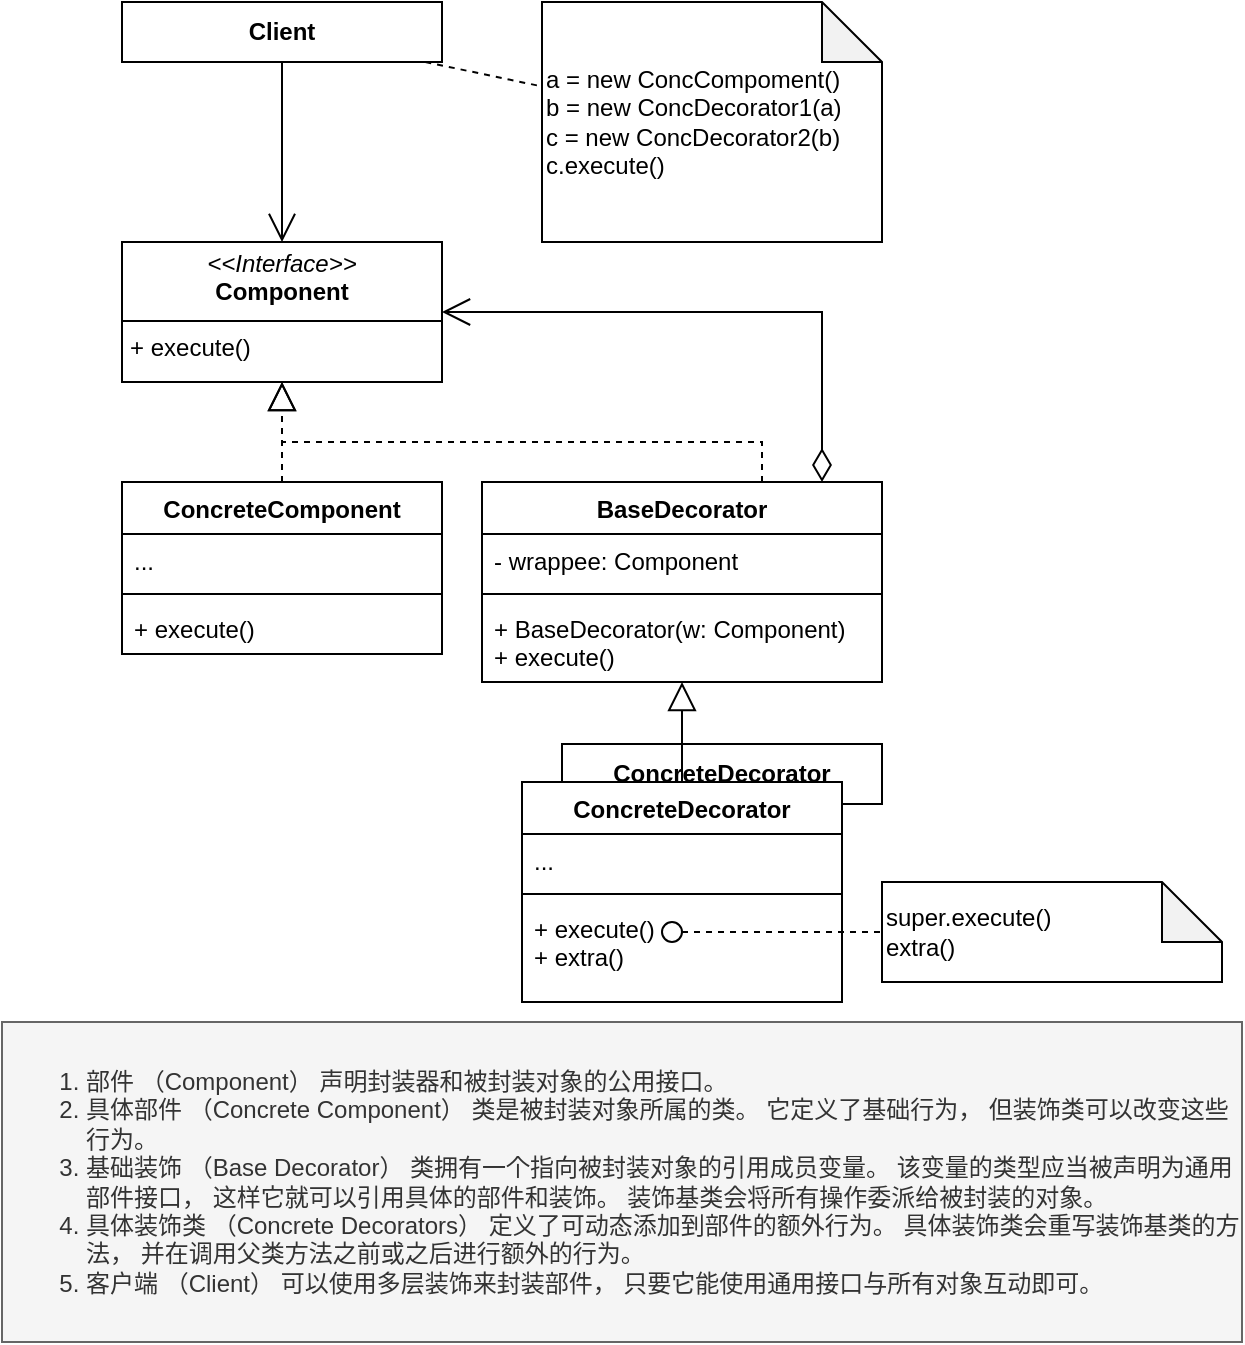<mxfile version="24.8.0">
  <diagram name="第 1 页" id="S5pGlmbsO3CV7hcOUFXd">
    <mxGraphModel dx="1097" dy="724" grid="1" gridSize="10" guides="1" tooltips="1" connect="1" arrows="1" fold="1" page="1" pageScale="1" pageWidth="850" pageHeight="1100" math="0" shadow="0">
      <root>
        <mxCell id="0" />
        <mxCell id="1" parent="0" />
        <mxCell id="2rkfp9FEgAKgRCf9g2w9-30" value="ConcreteDecorator" style="html=1;whiteSpace=wrap;fontStyle=1" vertex="1" parent="1">
          <mxGeometry x="300" y="411" width="160" height="30" as="geometry" />
        </mxCell>
        <mxCell id="2rkfp9FEgAKgRCf9g2w9-1" value="&lt;p style=&quot;margin:0px;margin-top:4px;text-align:center;&quot;&gt;&lt;i&gt;&amp;lt;&amp;lt;Interface&amp;gt;&amp;gt;&lt;/i&gt;&lt;br&gt;&lt;b&gt;Component&lt;/b&gt;&lt;/p&gt;&lt;hr size=&quot;1&quot; style=&quot;border-style:solid;&quot;&gt;&lt;p style=&quot;margin:0px;margin-left:4px;&quot;&gt;+ execute()&lt;/p&gt;&lt;p style=&quot;margin:0px;margin-left:4px;&quot;&gt;&lt;br&gt;&lt;/p&gt;" style="verticalAlign=top;align=left;overflow=fill;html=1;whiteSpace=wrap;" vertex="1" parent="1">
          <mxGeometry x="80" y="160" width="160" height="70" as="geometry" />
        </mxCell>
        <mxCell id="2rkfp9FEgAKgRCf9g2w9-9" value="" style="edgeStyle=orthogonalEdgeStyle;rounded=0;orthogonalLoop=1;jettySize=auto;html=1;endArrow=block;endFill=0;dashed=1;endSize=12;" edge="1" parent="1" source="2rkfp9FEgAKgRCf9g2w9-4" target="2rkfp9FEgAKgRCf9g2w9-1">
          <mxGeometry relative="1" as="geometry" />
        </mxCell>
        <mxCell id="2rkfp9FEgAKgRCf9g2w9-4" value="ConcreteComponent" style="swimlane;fontStyle=1;align=center;verticalAlign=top;childLayout=stackLayout;horizontal=1;startSize=26;horizontalStack=0;resizeParent=1;resizeParentMax=0;resizeLast=0;collapsible=1;marginBottom=0;whiteSpace=wrap;html=1;" vertex="1" parent="1">
          <mxGeometry x="80" y="280" width="160" height="86" as="geometry" />
        </mxCell>
        <mxCell id="2rkfp9FEgAKgRCf9g2w9-5" value="..." style="text;strokeColor=none;fillColor=none;align=left;verticalAlign=top;spacingLeft=4;spacingRight=4;overflow=hidden;rotatable=0;points=[[0,0.5],[1,0.5]];portConstraint=eastwest;whiteSpace=wrap;html=1;" vertex="1" parent="2rkfp9FEgAKgRCf9g2w9-4">
          <mxGeometry y="26" width="160" height="26" as="geometry" />
        </mxCell>
        <mxCell id="2rkfp9FEgAKgRCf9g2w9-6" value="" style="line;strokeWidth=1;fillColor=none;align=left;verticalAlign=middle;spacingTop=-1;spacingLeft=3;spacingRight=3;rotatable=0;labelPosition=right;points=[];portConstraint=eastwest;strokeColor=inherit;" vertex="1" parent="2rkfp9FEgAKgRCf9g2w9-4">
          <mxGeometry y="52" width="160" height="8" as="geometry" />
        </mxCell>
        <mxCell id="2rkfp9FEgAKgRCf9g2w9-7" value="+ execute()" style="text;strokeColor=none;fillColor=none;align=left;verticalAlign=top;spacingLeft=4;spacingRight=4;overflow=hidden;rotatable=0;points=[[0,0.5],[1,0.5]];portConstraint=eastwest;whiteSpace=wrap;html=1;" vertex="1" parent="2rkfp9FEgAKgRCf9g2w9-4">
          <mxGeometry y="60" width="160" height="26" as="geometry" />
        </mxCell>
        <mxCell id="2rkfp9FEgAKgRCf9g2w9-10" value="BaseDecorator" style="swimlane;fontStyle=1;align=center;verticalAlign=top;childLayout=stackLayout;horizontal=1;startSize=26;horizontalStack=0;resizeParent=1;resizeParentMax=0;resizeLast=0;collapsible=1;marginBottom=0;whiteSpace=wrap;html=1;" vertex="1" parent="1">
          <mxGeometry x="260" y="280" width="200" height="100" as="geometry" />
        </mxCell>
        <mxCell id="2rkfp9FEgAKgRCf9g2w9-11" value="- wrappee: Component" style="text;strokeColor=none;fillColor=none;align=left;verticalAlign=top;spacingLeft=4;spacingRight=4;overflow=hidden;rotatable=0;points=[[0,0.5],[1,0.5]];portConstraint=eastwest;whiteSpace=wrap;html=1;" vertex="1" parent="2rkfp9FEgAKgRCf9g2w9-10">
          <mxGeometry y="26" width="200" height="26" as="geometry" />
        </mxCell>
        <mxCell id="2rkfp9FEgAKgRCf9g2w9-12" value="" style="line;strokeWidth=1;fillColor=none;align=left;verticalAlign=middle;spacingTop=-1;spacingLeft=3;spacingRight=3;rotatable=0;labelPosition=right;points=[];portConstraint=eastwest;strokeColor=inherit;" vertex="1" parent="2rkfp9FEgAKgRCf9g2w9-10">
          <mxGeometry y="52" width="200" height="8" as="geometry" />
        </mxCell>
        <mxCell id="2rkfp9FEgAKgRCf9g2w9-13" value="&lt;div&gt;+ BaseDecorator(w: Component)&lt;/div&gt;+ execute()" style="text;strokeColor=none;fillColor=none;align=left;verticalAlign=top;spacingLeft=4;spacingRight=4;overflow=hidden;rotatable=0;points=[[0,0.5],[1,0.5]];portConstraint=eastwest;whiteSpace=wrap;html=1;" vertex="1" parent="2rkfp9FEgAKgRCf9g2w9-10">
          <mxGeometry y="60" width="200" height="40" as="geometry" />
        </mxCell>
        <mxCell id="2rkfp9FEgAKgRCf9g2w9-15" value="" style="edgeStyle=orthogonalEdgeStyle;rounded=0;orthogonalLoop=1;jettySize=auto;html=1;endArrow=block;endFill=0;dashed=1;endSize=12;" edge="1" parent="1" source="2rkfp9FEgAKgRCf9g2w9-10" target="2rkfp9FEgAKgRCf9g2w9-1">
          <mxGeometry relative="1" as="geometry">
            <mxPoint x="170" y="290" as="sourcePoint" />
            <mxPoint x="170" y="240" as="targetPoint" />
            <Array as="points">
              <mxPoint x="400" y="260" />
              <mxPoint x="160" y="260" />
            </Array>
          </mxGeometry>
        </mxCell>
        <mxCell id="2rkfp9FEgAKgRCf9g2w9-16" value="" style="endArrow=open;html=1;endSize=12;startArrow=diamondThin;startSize=14;startFill=0;edgeStyle=orthogonalEdgeStyle;align=left;verticalAlign=bottom;rounded=0;" edge="1" parent="1" source="2rkfp9FEgAKgRCf9g2w9-10" target="2rkfp9FEgAKgRCf9g2w9-1">
          <mxGeometry x="-1" y="3" relative="1" as="geometry">
            <mxPoint x="350" y="460" as="sourcePoint" />
            <mxPoint x="510" y="460" as="targetPoint" />
            <Array as="points">
              <mxPoint x="430" y="195" />
            </Array>
          </mxGeometry>
        </mxCell>
        <mxCell id="2rkfp9FEgAKgRCf9g2w9-21" value="" style="edgeStyle=orthogonalEdgeStyle;rounded=0;orthogonalLoop=1;jettySize=auto;html=1;endArrow=block;endFill=0;endSize=12;" edge="1" parent="1" source="2rkfp9FEgAKgRCf9g2w9-17" target="2rkfp9FEgAKgRCf9g2w9-10">
          <mxGeometry relative="1" as="geometry" />
        </mxCell>
        <mxCell id="2rkfp9FEgAKgRCf9g2w9-17" value="ConcreteDecorator" style="swimlane;fontStyle=1;align=center;verticalAlign=top;childLayout=stackLayout;horizontal=1;startSize=26;horizontalStack=0;resizeParent=1;resizeParentMax=0;resizeLast=0;collapsible=1;marginBottom=0;whiteSpace=wrap;html=1;" vertex="1" parent="1">
          <mxGeometry x="280" y="430" width="160" height="110" as="geometry" />
        </mxCell>
        <mxCell id="2rkfp9FEgAKgRCf9g2w9-18" value="..." style="text;strokeColor=none;fillColor=none;align=left;verticalAlign=top;spacingLeft=4;spacingRight=4;overflow=hidden;rotatable=0;points=[[0,0.5],[1,0.5]];portConstraint=eastwest;whiteSpace=wrap;html=1;" vertex="1" parent="2rkfp9FEgAKgRCf9g2w9-17">
          <mxGeometry y="26" width="160" height="26" as="geometry" />
        </mxCell>
        <mxCell id="2rkfp9FEgAKgRCf9g2w9-19" value="" style="line;strokeWidth=1;fillColor=none;align=left;verticalAlign=middle;spacingTop=-1;spacingLeft=3;spacingRight=3;rotatable=0;labelPosition=right;points=[];portConstraint=eastwest;strokeColor=inherit;" vertex="1" parent="2rkfp9FEgAKgRCf9g2w9-17">
          <mxGeometry y="52" width="160" height="8" as="geometry" />
        </mxCell>
        <mxCell id="2rkfp9FEgAKgRCf9g2w9-20" value="+ execute()&lt;div&gt;+ extra()&lt;/div&gt;" style="text;strokeColor=none;fillColor=none;align=left;verticalAlign=top;spacingLeft=4;spacingRight=4;overflow=hidden;rotatable=0;points=[[0,0.5],[1,0.5]];portConstraint=eastwest;whiteSpace=wrap;html=1;" vertex="1" parent="2rkfp9FEgAKgRCf9g2w9-17">
          <mxGeometry y="60" width="160" height="50" as="geometry" />
        </mxCell>
        <mxCell id="2rkfp9FEgAKgRCf9g2w9-22" value="" style="ellipse;whiteSpace=wrap;html=1;aspect=fixed;" vertex="1" parent="1">
          <mxGeometry x="350" y="500" width="10" height="10" as="geometry" />
        </mxCell>
        <mxCell id="2rkfp9FEgAKgRCf9g2w9-23" value="" style="endArrow=none;dashed=1;html=1;rounded=0;" edge="1" parent="1" source="2rkfp9FEgAKgRCf9g2w9-22" target="2rkfp9FEgAKgRCf9g2w9-25">
          <mxGeometry width="50" height="50" relative="1" as="geometry">
            <mxPoint x="303" y="803" as="sourcePoint" />
            <mxPoint x="520" y="505" as="targetPoint" />
          </mxGeometry>
        </mxCell>
        <mxCell id="2rkfp9FEgAKgRCf9g2w9-25" value="super.execute()&lt;div&gt;extra()&lt;/div&gt;" style="shape=note;whiteSpace=wrap;html=1;backgroundOutline=1;darkOpacity=0.05;align=left;" vertex="1" parent="1">
          <mxGeometry x="460" y="480" width="170" height="50" as="geometry" />
        </mxCell>
        <mxCell id="2rkfp9FEgAKgRCf9g2w9-31" value="&lt;ol&gt;&lt;li&gt;部件 （Component） 声明封装器和被封装对象的公用接口。&lt;br&gt;&lt;/li&gt;&lt;li&gt;具体部件 （Concrete Component） 类是被封装对象所属的类。 它定义了基础行为， 但装饰类可以改变这些行为。&lt;br&gt;&lt;/li&gt;&lt;li&gt;基础装饰 （Base Decorator） 类拥有一个指向被封装对象的引用成员变量。 该变量的类型应当被声明为通用部件接口， 这样它就可以引用具体的部件和装饰。 装饰基类会将所有操作委派给被封装的对象。&lt;br&gt;&lt;/li&gt;&lt;li&gt;具体装饰类 （Concrete Decorators） 定义了可动态添加到部件的额外行为。 具体装饰类会重写装饰基类的方法， 并在调用父类方法之前或之后进行额外的行为。&lt;br&gt;&lt;/li&gt;&lt;li&gt;客户端 （Client） 可以使用多层装饰来封装部件， 只要它能使用通用接口与所有对象互动即可。&lt;br&gt;&lt;/li&gt;&lt;/ol&gt;" style="text;html=1;align=left;verticalAlign=middle;whiteSpace=wrap;rounded=0;fillColor=#f5f5f5;fontColor=#333333;strokeColor=#666666;" vertex="1" parent="1">
          <mxGeometry x="20" y="550" width="620" height="160" as="geometry" />
        </mxCell>
        <mxCell id="2rkfp9FEgAKgRCf9g2w9-33" value="" style="edgeStyle=orthogonalEdgeStyle;rounded=0;orthogonalLoop=1;jettySize=auto;html=1;endArrow=open;endFill=0;endSize=12;" edge="1" parent="1" source="2rkfp9FEgAKgRCf9g2w9-32" target="2rkfp9FEgAKgRCf9g2w9-1">
          <mxGeometry relative="1" as="geometry" />
        </mxCell>
        <mxCell id="2rkfp9FEgAKgRCf9g2w9-32" value="Client" style="html=1;whiteSpace=wrap;fontStyle=1" vertex="1" parent="1">
          <mxGeometry x="80" y="40" width="160" height="30" as="geometry" />
        </mxCell>
        <mxCell id="2rkfp9FEgAKgRCf9g2w9-34" value="a = new ConcCompoment()&lt;div&gt;b = new ConcDecorator1(a)&lt;/div&gt;&lt;div&gt;c = new ConcDecorator2(b)&lt;/div&gt;&lt;div&gt;c.execute()&lt;/div&gt;" style="shape=note;whiteSpace=wrap;html=1;backgroundOutline=1;darkOpacity=0.05;align=left;" vertex="1" parent="1">
          <mxGeometry x="290" y="40" width="170" height="120" as="geometry" />
        </mxCell>
        <mxCell id="2rkfp9FEgAKgRCf9g2w9-35" value="" style="endArrow=none;dashed=1;html=1;rounded=0;" edge="1" parent="1" source="2rkfp9FEgAKgRCf9g2w9-32" target="2rkfp9FEgAKgRCf9g2w9-34">
          <mxGeometry width="50" height="50" relative="1" as="geometry">
            <mxPoint x="370" y="515" as="sourcePoint" />
            <mxPoint x="470" y="515" as="targetPoint" />
          </mxGeometry>
        </mxCell>
      </root>
    </mxGraphModel>
  </diagram>
</mxfile>
